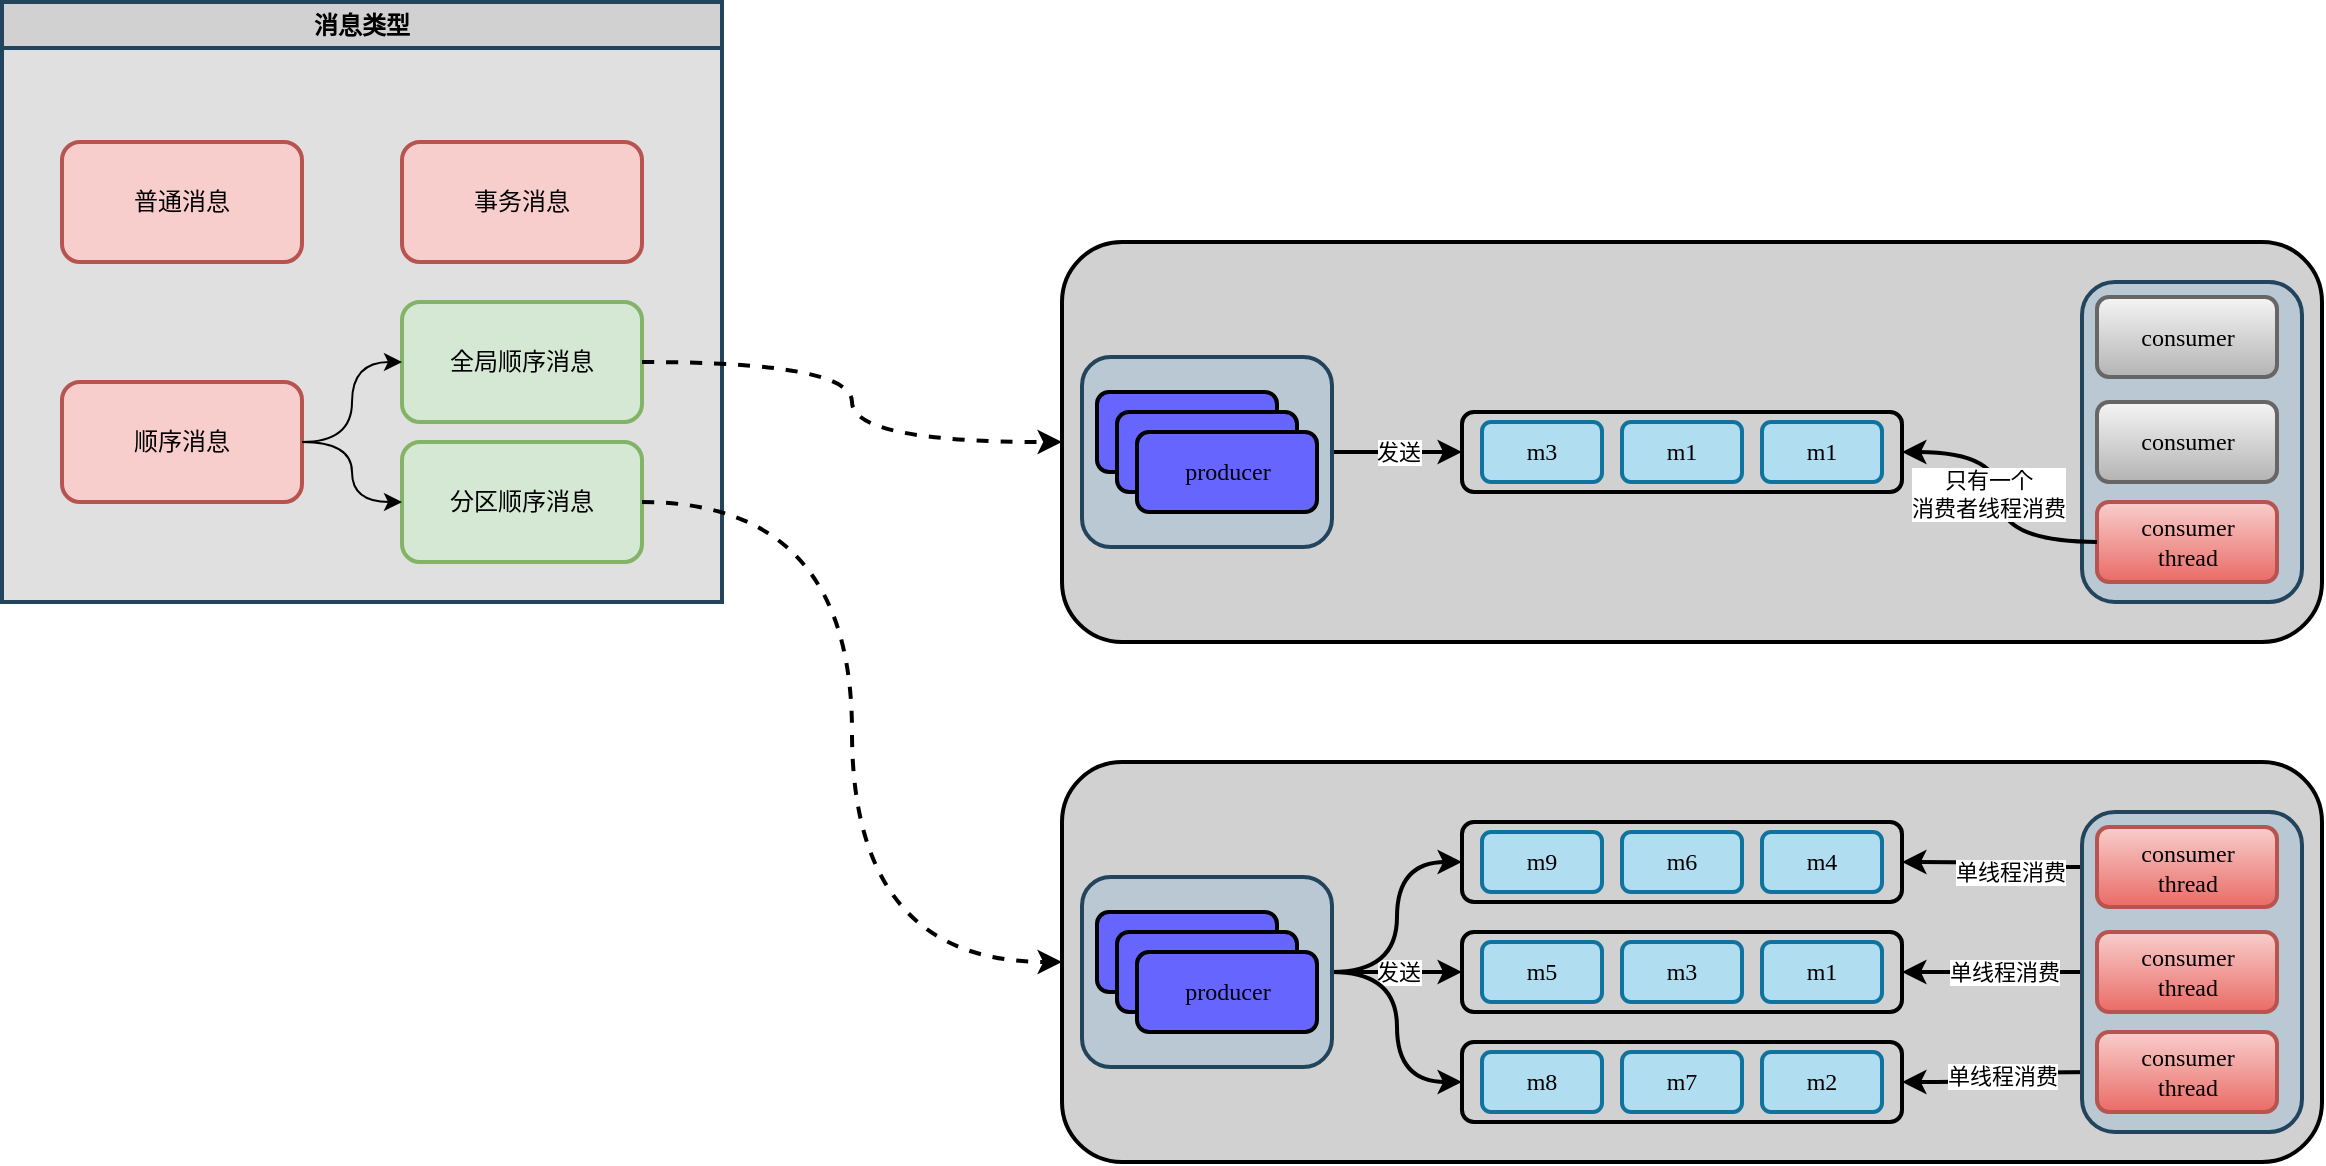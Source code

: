 <mxfile version="20.8.16" type="device"><diagram name="第 1 页" id="OBFWeulTHodQGcPZ92qW"><mxGraphModel dx="1306" dy="894" grid="1" gridSize="10" guides="1" tooltips="1" connect="1" arrows="1" fold="1" page="1" pageScale="1" pageWidth="80027" pageHeight="110069" math="0" shadow="0"><root><mxCell id="0"/><mxCell id="1" parent="0"/><mxCell id="drmT514a6lgBooQky8vj-21" value="消息类型" style="swimlane;whiteSpace=wrap;html=1;shadow=0;glass=0;sketch=0;strokeWidth=2;fontFamily=Verdana;fillColor=#D1D1D1;strokeColor=#23445d;gradientColor=none;swimlaneFillColor=#E0E0E0;" vertex="1" parent="1"><mxGeometry x="160" y="180" width="360" height="300" as="geometry"/></mxCell><mxCell id="drmT514a6lgBooQky8vj-13" value="普通消息" style="rounded=1;whiteSpace=wrap;html=1;shadow=0;glass=0;sketch=0;strokeWidth=2;fontFamily=Verdana;fillColor=#f8cecc;strokeColor=#b85450;" vertex="1" parent="drmT514a6lgBooQky8vj-21"><mxGeometry x="30" y="70" width="120" height="60" as="geometry"/></mxCell><mxCell id="drmT514a6lgBooQky8vj-14" value="顺序消息" style="rounded=1;whiteSpace=wrap;html=1;shadow=0;glass=0;sketch=0;strokeWidth=2;fontFamily=Verdana;fillColor=#f8cecc;strokeColor=#b85450;" vertex="1" parent="drmT514a6lgBooQky8vj-21"><mxGeometry x="30" y="190" width="120" height="60" as="geometry"/></mxCell><mxCell id="drmT514a6lgBooQky8vj-15" value="全局顺序消息" style="rounded=1;whiteSpace=wrap;html=1;shadow=0;glass=0;sketch=0;strokeWidth=2;fontFamily=Verdana;fillColor=#d5e8d4;strokeColor=#82b366;" vertex="1" parent="drmT514a6lgBooQky8vj-21"><mxGeometry x="200" y="150" width="120" height="60" as="geometry"/></mxCell><mxCell id="drmT514a6lgBooQky8vj-17" style="edgeStyle=orthogonalEdgeStyle;rounded=0;orthogonalLoop=1;jettySize=auto;html=1;entryX=0;entryY=0.5;entryDx=0;entryDy=0;fontFamily=Verdana;curved=1;" edge="1" parent="drmT514a6lgBooQky8vj-21" source="drmT514a6lgBooQky8vj-14" target="drmT514a6lgBooQky8vj-15"><mxGeometry relative="1" as="geometry"/></mxCell><mxCell id="drmT514a6lgBooQky8vj-16" value="分区顺序消息" style="rounded=1;whiteSpace=wrap;html=1;shadow=0;glass=0;sketch=0;strokeWidth=2;fontFamily=Verdana;fillColor=#d5e8d4;strokeColor=#82b366;" vertex="1" parent="drmT514a6lgBooQky8vj-21"><mxGeometry x="200" y="220" width="120" height="60" as="geometry"/></mxCell><mxCell id="drmT514a6lgBooQky8vj-18" style="edgeStyle=orthogonalEdgeStyle;rounded=0;orthogonalLoop=1;jettySize=auto;html=1;entryX=0;entryY=0.5;entryDx=0;entryDy=0;fontFamily=Verdana;curved=1;" edge="1" parent="drmT514a6lgBooQky8vj-21" source="drmT514a6lgBooQky8vj-14" target="drmT514a6lgBooQky8vj-16"><mxGeometry relative="1" as="geometry"/></mxCell><mxCell id="drmT514a6lgBooQky8vj-19" value="事务消息" style="rounded=1;whiteSpace=wrap;html=1;shadow=0;glass=0;sketch=0;strokeWidth=2;fontFamily=Verdana;fillColor=#f8cecc;strokeColor=#b85450;" vertex="1" parent="drmT514a6lgBooQky8vj-21"><mxGeometry x="200" y="70" width="120" height="60" as="geometry"/></mxCell><mxCell id="drmT514a6lgBooQky8vj-51" style="edgeStyle=orthogonalEdgeStyle;orthogonalLoop=1;jettySize=auto;html=1;entryX=0;entryY=0.5;entryDx=0;entryDy=0;strokeWidth=2;fontFamily=Verdana;curved=1;dashed=1;" edge="1" parent="1" source="drmT514a6lgBooQky8vj-15" target="drmT514a6lgBooQky8vj-22"><mxGeometry relative="1" as="geometry"/></mxCell><mxCell id="drmT514a6lgBooQky8vj-52" value="" style="group" vertex="1" connectable="0" parent="1"><mxGeometry x="690" y="300" width="630" height="200" as="geometry"/></mxCell><mxCell id="drmT514a6lgBooQky8vj-22" value="" style="rounded=1;whiteSpace=wrap;html=1;shadow=0;glass=0;sketch=0;strokeWidth=2;fontFamily=Verdana;fillColor=#D1D1D1;gradientColor=none;" vertex="1" parent="drmT514a6lgBooQky8vj-52"><mxGeometry width="630" height="200" as="geometry"/></mxCell><mxCell id="drmT514a6lgBooQky8vj-27" value="" style="group" vertex="1" connectable="0" parent="drmT514a6lgBooQky8vj-52"><mxGeometry x="200" y="85" width="220" height="40" as="geometry"/></mxCell><mxCell id="drmT514a6lgBooQky8vj-23" value="" style="rounded=1;whiteSpace=wrap;html=1;shadow=0;glass=0;sketch=0;strokeWidth=2;fontFamily=Verdana;fillColor=#D1D1D1;gradientColor=none;" vertex="1" parent="drmT514a6lgBooQky8vj-27"><mxGeometry width="220" height="40" as="geometry"/></mxCell><mxCell id="drmT514a6lgBooQky8vj-24" value="m1" style="rounded=1;whiteSpace=wrap;html=1;shadow=0;glass=0;sketch=0;strokeWidth=2;fontFamily=Verdana;fillColor=#b1ddf0;strokeColor=#10739e;" vertex="1" parent="drmT514a6lgBooQky8vj-27"><mxGeometry x="150" y="5" width="60" height="30" as="geometry"/></mxCell><mxCell id="drmT514a6lgBooQky8vj-25" value="m1" style="rounded=1;whiteSpace=wrap;html=1;shadow=0;glass=0;sketch=0;strokeWidth=2;fontFamily=Verdana;fillColor=#b1ddf0;strokeColor=#10739e;" vertex="1" parent="drmT514a6lgBooQky8vj-27"><mxGeometry x="80" y="5" width="60" height="30" as="geometry"/></mxCell><mxCell id="drmT514a6lgBooQky8vj-26" value="m3" style="rounded=1;whiteSpace=wrap;html=1;shadow=0;glass=0;sketch=0;strokeWidth=2;fontFamily=Verdana;fillColor=#b1ddf0;strokeColor=#10739e;" vertex="1" parent="drmT514a6lgBooQky8vj-27"><mxGeometry x="10" y="5" width="60" height="30" as="geometry"/></mxCell><mxCell id="drmT514a6lgBooQky8vj-35" value="发送" style="edgeStyle=orthogonalEdgeStyle;curved=1;rounded=0;orthogonalLoop=1;jettySize=auto;html=1;entryX=0;entryY=0.5;entryDx=0;entryDy=0;fontFamily=Verdana;strokeWidth=2;" edge="1" parent="drmT514a6lgBooQky8vj-52" source="drmT514a6lgBooQky8vj-31" target="drmT514a6lgBooQky8vj-23"><mxGeometry relative="1" as="geometry"/></mxCell><mxCell id="drmT514a6lgBooQky8vj-31" value="" style="rounded=1;whiteSpace=wrap;html=1;shadow=0;glass=0;sketch=0;strokeColor=#23445d;strokeWidth=2;fontFamily=Verdana;fillColor=#bac8d3;" vertex="1" parent="drmT514a6lgBooQky8vj-52"><mxGeometry x="10" y="57.5" width="125" height="95" as="geometry"/></mxCell><mxCell id="drmT514a6lgBooQky8vj-28" value="producer" style="rounded=1;whiteSpace=wrap;html=1;shadow=0;glass=0;sketch=0;strokeWidth=2;fontFamily=Verdana;fillColor=#6666FF;strokeColor=default;" vertex="1" parent="drmT514a6lgBooQky8vj-52"><mxGeometry x="17.5" y="75" width="90" height="40" as="geometry"/></mxCell><mxCell id="drmT514a6lgBooQky8vj-32" value="producer" style="rounded=1;whiteSpace=wrap;html=1;shadow=0;glass=0;sketch=0;strokeWidth=2;fontFamily=Verdana;fillColor=#6666FF;strokeColor=default;" vertex="1" parent="drmT514a6lgBooQky8vj-52"><mxGeometry x="27.5" y="85" width="90" height="40" as="geometry"/></mxCell><mxCell id="drmT514a6lgBooQky8vj-33" value="producer" style="rounded=1;whiteSpace=wrap;html=1;shadow=0;glass=0;sketch=0;strokeWidth=2;fontFamily=Verdana;fillColor=#6666FF;strokeColor=default;" vertex="1" parent="drmT514a6lgBooQky8vj-52"><mxGeometry x="37.5" y="95" width="90" height="40" as="geometry"/></mxCell><mxCell id="drmT514a6lgBooQky8vj-47" value="" style="group" vertex="1" connectable="0" parent="drmT514a6lgBooQky8vj-52"><mxGeometry x="510" y="20" width="110" height="160" as="geometry"/></mxCell><mxCell id="drmT514a6lgBooQky8vj-39" value="" style="rounded=1;whiteSpace=wrap;html=1;shadow=0;glass=0;sketch=0;strokeColor=#23445d;strokeWidth=2;fontFamily=Verdana;fillColor=#bac8d3;" vertex="1" parent="drmT514a6lgBooQky8vj-47"><mxGeometry width="110" height="160" as="geometry"/></mxCell><mxCell id="drmT514a6lgBooQky8vj-40" value="consumer" style="rounded=1;whiteSpace=wrap;html=1;shadow=0;glass=0;sketch=0;strokeWidth=2;fontFamily=Verdana;fillColor=#f5f5f5;strokeColor=#666666;gradientColor=#b3b3b3;" vertex="1" parent="drmT514a6lgBooQky8vj-47"><mxGeometry x="7.5" y="7.5" width="90" height="40" as="geometry"/></mxCell><mxCell id="drmT514a6lgBooQky8vj-45" value="consumer" style="rounded=1;whiteSpace=wrap;html=1;shadow=0;glass=0;sketch=0;strokeWidth=2;fontFamily=Verdana;fillColor=#f5f5f5;strokeColor=#666666;gradientColor=#b3b3b3;" vertex="1" parent="drmT514a6lgBooQky8vj-47"><mxGeometry x="7.5" y="60" width="90" height="40" as="geometry"/></mxCell><mxCell id="drmT514a6lgBooQky8vj-46" value="consumer&lt;br&gt;thread" style="rounded=1;whiteSpace=wrap;html=1;shadow=0;glass=0;sketch=0;strokeWidth=2;fontFamily=Verdana;fillColor=#f8cecc;strokeColor=#b85450;gradientColor=#ea6b66;" vertex="1" parent="drmT514a6lgBooQky8vj-47"><mxGeometry x="7.5" y="110" width="90" height="40" as="geometry"/></mxCell><mxCell id="drmT514a6lgBooQky8vj-49" style="edgeStyle=orthogonalEdgeStyle;curved=1;rounded=0;orthogonalLoop=1;jettySize=auto;html=1;entryX=1;entryY=0.5;entryDx=0;entryDy=0;strokeWidth=2;fontFamily=Verdana;" edge="1" parent="drmT514a6lgBooQky8vj-52" source="drmT514a6lgBooQky8vj-46" target="drmT514a6lgBooQky8vj-23"><mxGeometry relative="1" as="geometry"/></mxCell><mxCell id="drmT514a6lgBooQky8vj-50" value="只有一个&lt;br&gt;消费者线程消费" style="edgeLabel;html=1;align=center;verticalAlign=middle;resizable=0;points=[];fontFamily=Verdana;" vertex="1" connectable="0" parent="drmT514a6lgBooQky8vj-49"><mxGeometry x="0.133" y="6" relative="1" as="geometry"><mxPoint y="7" as="offset"/></mxGeometry></mxCell><mxCell id="drmT514a6lgBooQky8vj-54" value="" style="group" vertex="1" connectable="0" parent="1"><mxGeometry x="690" y="560" width="630" height="200" as="geometry"/></mxCell><mxCell id="drmT514a6lgBooQky8vj-55" value="" style="rounded=1;whiteSpace=wrap;html=1;shadow=0;glass=0;sketch=0;strokeWidth=2;fontFamily=Verdana;fillColor=#D1D1D1;gradientColor=none;" vertex="1" parent="drmT514a6lgBooQky8vj-54"><mxGeometry width="630" height="200" as="geometry"/></mxCell><mxCell id="drmT514a6lgBooQky8vj-56" value="" style="group" vertex="1" connectable="0" parent="drmT514a6lgBooQky8vj-54"><mxGeometry x="200" y="85" width="220" height="40" as="geometry"/></mxCell><mxCell id="drmT514a6lgBooQky8vj-57" value="" style="rounded=1;whiteSpace=wrap;html=1;shadow=0;glass=0;sketch=0;strokeWidth=2;fontFamily=Verdana;fillColor=#D1D1D1;gradientColor=none;" vertex="1" parent="drmT514a6lgBooQky8vj-56"><mxGeometry width="220" height="40" as="geometry"/></mxCell><mxCell id="drmT514a6lgBooQky8vj-58" value="m1" style="rounded=1;whiteSpace=wrap;html=1;shadow=0;glass=0;sketch=0;strokeWidth=2;fontFamily=Verdana;fillColor=#b1ddf0;strokeColor=#10739e;" vertex="1" parent="drmT514a6lgBooQky8vj-56"><mxGeometry x="150" y="5" width="60" height="30" as="geometry"/></mxCell><mxCell id="drmT514a6lgBooQky8vj-59" value="m3" style="rounded=1;whiteSpace=wrap;html=1;shadow=0;glass=0;sketch=0;strokeWidth=2;fontFamily=Verdana;fillColor=#b1ddf0;strokeColor=#10739e;" vertex="1" parent="drmT514a6lgBooQky8vj-56"><mxGeometry x="80" y="5" width="60" height="30" as="geometry"/></mxCell><mxCell id="drmT514a6lgBooQky8vj-60" value="m5" style="rounded=1;whiteSpace=wrap;html=1;shadow=0;glass=0;sketch=0;strokeWidth=2;fontFamily=Verdana;fillColor=#b1ddf0;strokeColor=#10739e;" vertex="1" parent="drmT514a6lgBooQky8vj-56"><mxGeometry x="10" y="5" width="60" height="30" as="geometry"/></mxCell><mxCell id="drmT514a6lgBooQky8vj-61" value="发送" style="edgeStyle=orthogonalEdgeStyle;curved=1;rounded=0;orthogonalLoop=1;jettySize=auto;html=1;entryX=0;entryY=0.5;entryDx=0;entryDy=0;fontFamily=Verdana;strokeWidth=2;" edge="1" parent="drmT514a6lgBooQky8vj-54" source="drmT514a6lgBooQky8vj-62" target="drmT514a6lgBooQky8vj-57"><mxGeometry relative="1" as="geometry"/></mxCell><mxCell id="drmT514a6lgBooQky8vj-85" style="edgeStyle=orthogonalEdgeStyle;curved=1;orthogonalLoop=1;jettySize=auto;html=1;exitX=1;exitY=0.5;exitDx=0;exitDy=0;entryX=0;entryY=0.5;entryDx=0;entryDy=0;strokeWidth=2;fontFamily=Verdana;" edge="1" parent="drmT514a6lgBooQky8vj-54" source="drmT514a6lgBooQky8vj-62" target="drmT514a6lgBooQky8vj-80"><mxGeometry relative="1" as="geometry"/></mxCell><mxCell id="drmT514a6lgBooQky8vj-86" style="edgeStyle=orthogonalEdgeStyle;curved=1;orthogonalLoop=1;jettySize=auto;html=1;exitX=1;exitY=0.5;exitDx=0;exitDy=0;entryX=0;entryY=0.5;entryDx=0;entryDy=0;strokeWidth=2;fontFamily=Verdana;" edge="1" parent="drmT514a6lgBooQky8vj-54" source="drmT514a6lgBooQky8vj-62" target="drmT514a6lgBooQky8vj-74"><mxGeometry relative="1" as="geometry"/></mxCell><mxCell id="drmT514a6lgBooQky8vj-62" value="" style="rounded=1;whiteSpace=wrap;html=1;shadow=0;glass=0;sketch=0;strokeColor=#23445d;strokeWidth=2;fontFamily=Verdana;fillColor=#bac8d3;" vertex="1" parent="drmT514a6lgBooQky8vj-54"><mxGeometry x="10" y="57.5" width="125" height="95" as="geometry"/></mxCell><mxCell id="drmT514a6lgBooQky8vj-63" value="producer" style="rounded=1;whiteSpace=wrap;html=1;shadow=0;glass=0;sketch=0;strokeWidth=2;fontFamily=Verdana;fillColor=#6666FF;strokeColor=default;" vertex="1" parent="drmT514a6lgBooQky8vj-54"><mxGeometry x="17.5" y="75" width="90" height="40" as="geometry"/></mxCell><mxCell id="drmT514a6lgBooQky8vj-64" value="producer" style="rounded=1;whiteSpace=wrap;html=1;shadow=0;glass=0;sketch=0;strokeWidth=2;fontFamily=Verdana;fillColor=#6666FF;strokeColor=default;" vertex="1" parent="drmT514a6lgBooQky8vj-54"><mxGeometry x="27.5" y="85" width="90" height="40" as="geometry"/></mxCell><mxCell id="drmT514a6lgBooQky8vj-65" value="producer" style="rounded=1;whiteSpace=wrap;html=1;shadow=0;glass=0;sketch=0;strokeWidth=2;fontFamily=Verdana;fillColor=#6666FF;strokeColor=default;" vertex="1" parent="drmT514a6lgBooQky8vj-54"><mxGeometry x="37.5" y="95" width="90" height="40" as="geometry"/></mxCell><mxCell id="drmT514a6lgBooQky8vj-73" value="" style="group" vertex="1" connectable="0" parent="drmT514a6lgBooQky8vj-54"><mxGeometry x="200" y="140" width="220" height="40" as="geometry"/></mxCell><mxCell id="drmT514a6lgBooQky8vj-74" value="" style="rounded=1;whiteSpace=wrap;html=1;shadow=0;glass=0;sketch=0;strokeWidth=2;fontFamily=Verdana;fillColor=#D1D1D1;gradientColor=none;" vertex="1" parent="drmT514a6lgBooQky8vj-73"><mxGeometry width="220" height="40" as="geometry"/></mxCell><mxCell id="drmT514a6lgBooQky8vj-75" value="m2" style="rounded=1;whiteSpace=wrap;html=1;shadow=0;glass=0;sketch=0;strokeWidth=2;fontFamily=Verdana;fillColor=#b1ddf0;strokeColor=#10739e;" vertex="1" parent="drmT514a6lgBooQky8vj-73"><mxGeometry x="150" y="5" width="60" height="30" as="geometry"/></mxCell><mxCell id="drmT514a6lgBooQky8vj-76" value="m7" style="rounded=1;whiteSpace=wrap;html=1;shadow=0;glass=0;sketch=0;strokeWidth=2;fontFamily=Verdana;fillColor=#b1ddf0;strokeColor=#10739e;" vertex="1" parent="drmT514a6lgBooQky8vj-73"><mxGeometry x="80" y="5" width="60" height="30" as="geometry"/></mxCell><mxCell id="drmT514a6lgBooQky8vj-77" value="m8" style="rounded=1;whiteSpace=wrap;html=1;shadow=0;glass=0;sketch=0;strokeWidth=2;fontFamily=Verdana;fillColor=#b1ddf0;strokeColor=#10739e;" vertex="1" parent="drmT514a6lgBooQky8vj-73"><mxGeometry x="10" y="5" width="60" height="30" as="geometry"/></mxCell><mxCell id="drmT514a6lgBooQky8vj-79" value="" style="group" vertex="1" connectable="0" parent="drmT514a6lgBooQky8vj-54"><mxGeometry x="200" y="30" width="220" height="40" as="geometry"/></mxCell><mxCell id="drmT514a6lgBooQky8vj-80" value="" style="rounded=1;whiteSpace=wrap;html=1;shadow=0;glass=0;sketch=0;strokeWidth=2;fontFamily=Verdana;fillColor=#D1D1D1;gradientColor=none;" vertex="1" parent="drmT514a6lgBooQky8vj-79"><mxGeometry width="220" height="40" as="geometry"/></mxCell><mxCell id="drmT514a6lgBooQky8vj-81" value="m4" style="rounded=1;whiteSpace=wrap;html=1;shadow=0;glass=0;sketch=0;strokeWidth=2;fontFamily=Verdana;fillColor=#b1ddf0;strokeColor=#10739e;" vertex="1" parent="drmT514a6lgBooQky8vj-79"><mxGeometry x="150" y="5" width="60" height="30" as="geometry"/></mxCell><mxCell id="drmT514a6lgBooQky8vj-82" value="m6" style="rounded=1;whiteSpace=wrap;html=1;shadow=0;glass=0;sketch=0;strokeWidth=2;fontFamily=Verdana;fillColor=#b1ddf0;strokeColor=#10739e;" vertex="1" parent="drmT514a6lgBooQky8vj-79"><mxGeometry x="80" y="5" width="60" height="30" as="geometry"/></mxCell><mxCell id="drmT514a6lgBooQky8vj-83" value="m9" style="rounded=1;whiteSpace=wrap;html=1;shadow=0;glass=0;sketch=0;strokeWidth=2;fontFamily=Verdana;fillColor=#b1ddf0;strokeColor=#10739e;" vertex="1" parent="drmT514a6lgBooQky8vj-79"><mxGeometry x="10" y="5" width="60" height="30" as="geometry"/></mxCell><mxCell id="drmT514a6lgBooQky8vj-87" style="edgeStyle=orthogonalEdgeStyle;curved=1;orthogonalLoop=1;jettySize=auto;html=1;exitX=0;exitY=0.5;exitDx=0;exitDy=0;entryX=1;entryY=0.5;entryDx=0;entryDy=0;strokeWidth=2;fontFamily=Verdana;" edge="1" parent="drmT514a6lgBooQky8vj-54" source="drmT514a6lgBooQky8vj-70" target="drmT514a6lgBooQky8vj-74"><mxGeometry relative="1" as="geometry"/></mxCell><mxCell id="drmT514a6lgBooQky8vj-88" style="edgeStyle=orthogonalEdgeStyle;curved=1;orthogonalLoop=1;jettySize=auto;html=1;exitX=0;exitY=0.5;exitDx=0;exitDy=0;entryX=1;entryY=0.5;entryDx=0;entryDy=0;strokeWidth=2;fontFamily=Verdana;" edge="1" parent="drmT514a6lgBooQky8vj-54" source="drmT514a6lgBooQky8vj-69" target="drmT514a6lgBooQky8vj-57"><mxGeometry relative="1" as="geometry"/></mxCell><mxCell id="drmT514a6lgBooQky8vj-94" value="单线程消费" style="edgeLabel;html=1;align=center;verticalAlign=middle;resizable=0;points=[];fontFamily=Verdana;" vertex="1" connectable="0" parent="drmT514a6lgBooQky8vj-88"><mxGeometry x="0.179" y="-2" relative="1" as="geometry"><mxPoint x="11" y="2" as="offset"/></mxGeometry></mxCell><mxCell id="drmT514a6lgBooQky8vj-89" style="edgeStyle=orthogonalEdgeStyle;curved=1;orthogonalLoop=1;jettySize=auto;html=1;entryX=1;entryY=0.5;entryDx=0;entryDy=0;strokeWidth=2;fontFamily=Verdana;" edge="1" parent="drmT514a6lgBooQky8vj-54" source="drmT514a6lgBooQky8vj-68" target="drmT514a6lgBooQky8vj-80"><mxGeometry relative="1" as="geometry"/></mxCell><mxCell id="drmT514a6lgBooQky8vj-92" value="单线程消费" style="edgeLabel;html=1;align=center;verticalAlign=middle;resizable=0;points=[];fontFamily=Verdana;" vertex="1" connectable="0" parent="drmT514a6lgBooQky8vj-89"><mxGeometry x="-0.026" y="4" relative="1" as="geometry"><mxPoint x="5" y="-2" as="offset"/></mxGeometry></mxCell><mxCell id="drmT514a6lgBooQky8vj-66" value="" style="group" vertex="1" connectable="0" parent="drmT514a6lgBooQky8vj-54"><mxGeometry x="510" y="25" width="110" height="160" as="geometry"/></mxCell><mxCell id="drmT514a6lgBooQky8vj-67" value="" style="rounded=1;whiteSpace=wrap;html=1;shadow=0;glass=0;sketch=0;strokeColor=#23445d;strokeWidth=2;fontFamily=Verdana;fillColor=#bac8d3;" vertex="1" parent="drmT514a6lgBooQky8vj-66"><mxGeometry width="110" height="160" as="geometry"/></mxCell><mxCell id="drmT514a6lgBooQky8vj-68" value="consumer&lt;br&gt;thread" style="rounded=1;whiteSpace=wrap;html=1;shadow=0;glass=0;sketch=0;strokeWidth=2;fontFamily=Verdana;fillColor=#f8cecc;strokeColor=#b85450;gradientColor=#ea6b66;" vertex="1" parent="drmT514a6lgBooQky8vj-66"><mxGeometry x="7.5" y="7.5" width="90" height="40" as="geometry"/></mxCell><mxCell id="drmT514a6lgBooQky8vj-69" value="consumer&lt;br&gt;thread" style="rounded=1;whiteSpace=wrap;html=1;shadow=0;glass=0;sketch=0;strokeWidth=2;fontFamily=Verdana;fillColor=#f8cecc;strokeColor=#b85450;gradientColor=#ea6b66;" vertex="1" parent="drmT514a6lgBooQky8vj-66"><mxGeometry x="7.5" y="60" width="90" height="40" as="geometry"/></mxCell><mxCell id="drmT514a6lgBooQky8vj-70" value="consumer&lt;br&gt;thread" style="rounded=1;whiteSpace=wrap;html=1;shadow=0;glass=0;sketch=0;strokeWidth=2;fontFamily=Verdana;fillColor=#f8cecc;strokeColor=#b85450;gradientColor=#ea6b66;" vertex="1" parent="drmT514a6lgBooQky8vj-66"><mxGeometry x="7.5" y="110" width="90" height="40" as="geometry"/></mxCell><mxCell id="drmT514a6lgBooQky8vj-95" value="单线程消费" style="edgeLabel;html=1;align=center;verticalAlign=middle;resizable=0;points=[];fontFamily=Verdana;" vertex="1" connectable="0" parent="1"><mxGeometry x="1170.5" y="675" as="geometry"><mxPoint x="-11" y="42" as="offset"/></mxGeometry></mxCell><mxCell id="drmT514a6lgBooQky8vj-96" style="edgeStyle=orthogonalEdgeStyle;curved=1;orthogonalLoop=1;jettySize=auto;html=1;entryX=0;entryY=0.5;entryDx=0;entryDy=0;strokeWidth=2;fontFamily=Verdana;dashed=1;" edge="1" parent="1" source="drmT514a6lgBooQky8vj-16" target="drmT514a6lgBooQky8vj-55"><mxGeometry relative="1" as="geometry"/></mxCell></root></mxGraphModel></diagram></mxfile>